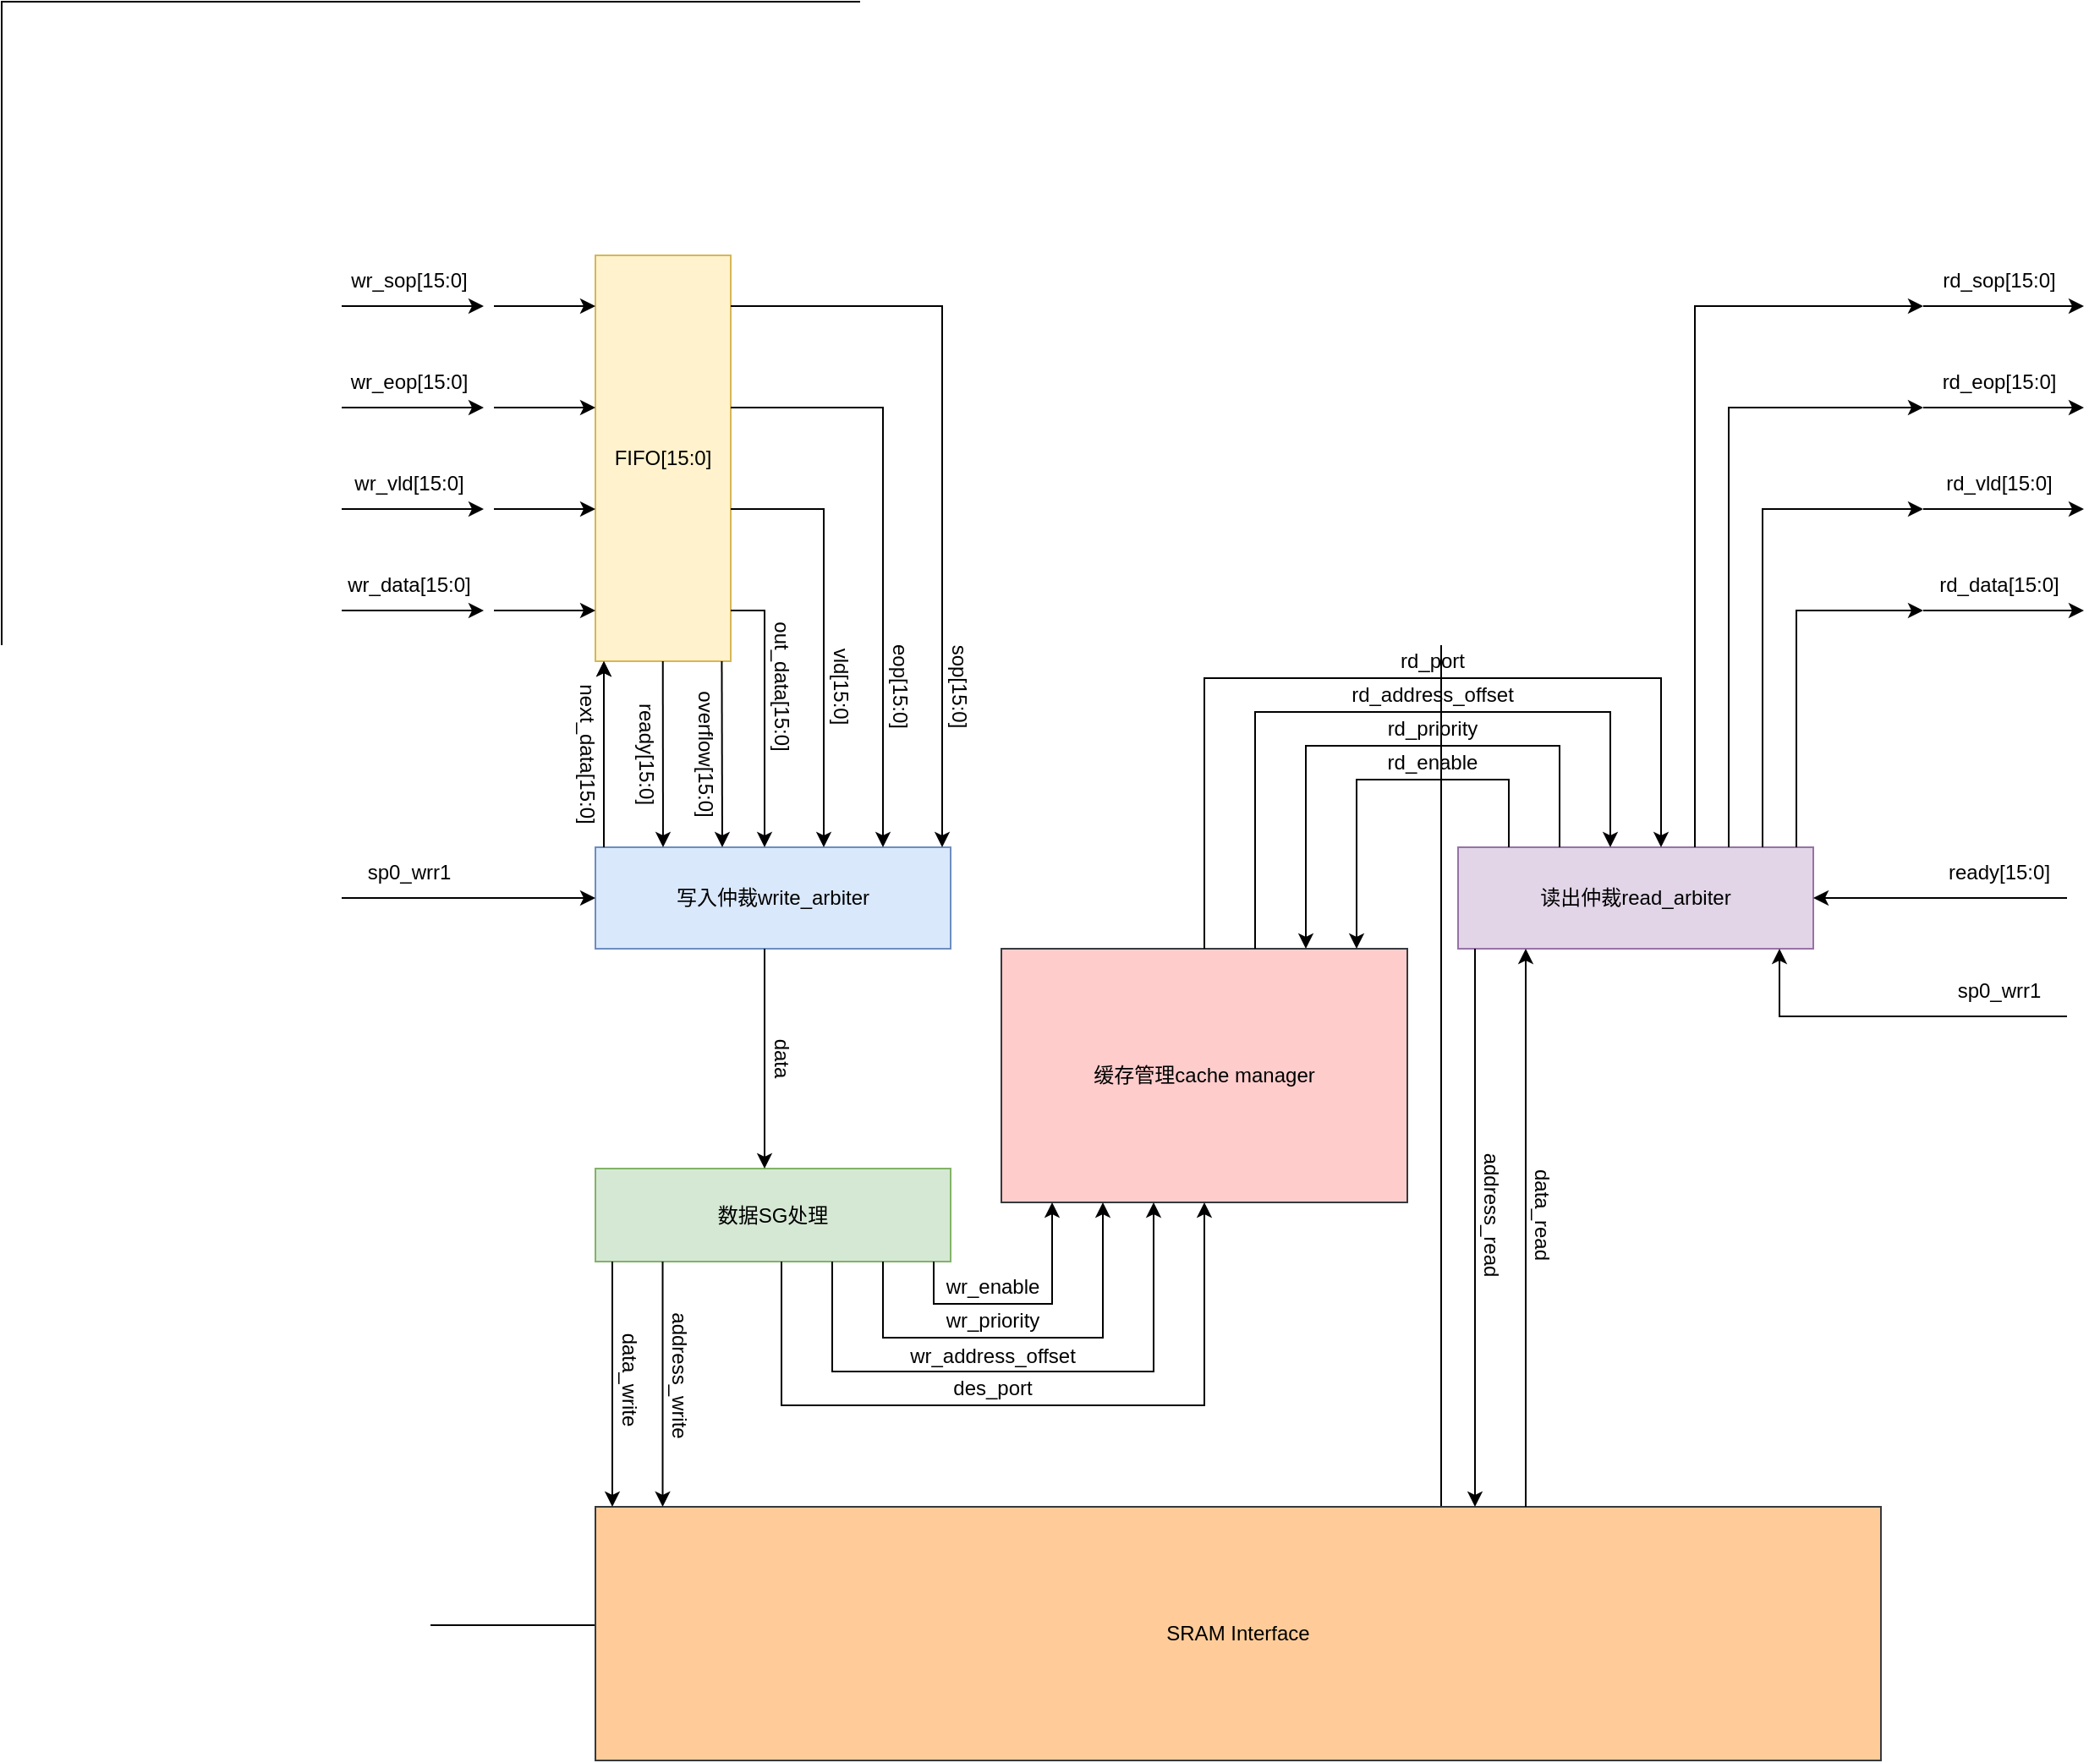 <mxfile>
    <diagram name="第 1 页" id="LNxoq8Z5KTDZgZWnhmVK">
        <mxGraphModel dx="1477" dy="1517" grid="1" gridSize="10" guides="1" tooltips="1" connect="1" arrows="1" fold="1" page="1" pageScale="1" pageWidth="827" pageHeight="1169" math="0" shadow="0">
            <root>
                <mxCell id="0"/>
                <mxCell id="1" parent="0"/>
                <mxCell id="Xa9JNl0mBxAjoNSokAnq-2" value="" style="rounded=0;whiteSpace=wrap;html=1;fillColor=none;connectable=0;" parent="1" vertex="1">
                    <mxGeometry x="-191" y="-20" width="851" height="960" as="geometry"/>
                </mxCell>
                <mxCell id="Xa9JNl0mBxAjoNSokAnq-7" value="wr_sop[15:0]" style="text;html=1;align=center;verticalAlign=middle;whiteSpace=wrap;rounded=0;" parent="1" vertex="1">
                    <mxGeometry x="20" y="130" width="60" height="30" as="geometry"/>
                </mxCell>
                <mxCell id="Xa9JNl0mBxAjoNSokAnq-9" value="wr_eop[15:0]" style="text;html=1;align=center;verticalAlign=middle;whiteSpace=wrap;rounded=0;" parent="1" vertex="1">
                    <mxGeometry x="20" y="190" width="60" height="30" as="geometry"/>
                </mxCell>
                <mxCell id="Xa9JNl0mBxAjoNSokAnq-11" value="wr_vld[15:0]" style="text;html=1;align=center;verticalAlign=middle;whiteSpace=wrap;rounded=0;" parent="1" vertex="1">
                    <mxGeometry x="20" y="250" width="60" height="30" as="geometry"/>
                </mxCell>
                <mxCell id="Xa9JNl0mBxAjoNSokAnq-13" value="wr_data[15:0]" style="text;html=1;align=center;verticalAlign=middle;whiteSpace=wrap;rounded=0;" parent="1" vertex="1">
                    <mxGeometry x="20" y="310" width="60" height="30" as="geometry"/>
                </mxCell>
                <mxCell id="Xa9JNl0mBxAjoNSokAnq-14" value="FIFO[15:0]" style="rounded=0;whiteSpace=wrap;html=1;fillColor=#fff2cc;strokeColor=#d6b656;connectable=0;" parent="1" vertex="1">
                    <mxGeometry x="160" y="130" width="80" height="240" as="geometry"/>
                </mxCell>
                <mxCell id="Xa9JNl0mBxAjoNSokAnq-27" value="" style="endArrow=classic;html=1;rounded=0;" parent="1" edge="1">
                    <mxGeometry width="50" height="50" relative="1" as="geometry">
                        <mxPoint x="10" y="220" as="sourcePoint"/>
                        <mxPoint x="94" y="220" as="targetPoint"/>
                    </mxGeometry>
                </mxCell>
                <mxCell id="Xa9JNl0mBxAjoNSokAnq-28" value="" style="endArrow=classic;html=1;rounded=0;" parent="1" edge="1">
                    <mxGeometry width="50" height="50" relative="1" as="geometry">
                        <mxPoint x="10" y="160" as="sourcePoint"/>
                        <mxPoint x="94" y="160" as="targetPoint"/>
                    </mxGeometry>
                </mxCell>
                <mxCell id="Xa9JNl0mBxAjoNSokAnq-29" value="" style="endArrow=classic;html=1;rounded=0;" parent="1" edge="1">
                    <mxGeometry width="50" height="50" relative="1" as="geometry">
                        <mxPoint x="10" y="280" as="sourcePoint"/>
                        <mxPoint x="94" y="280" as="targetPoint"/>
                    </mxGeometry>
                </mxCell>
                <mxCell id="Xa9JNl0mBxAjoNSokAnq-30" value="" style="endArrow=classic;html=1;rounded=0;" parent="1" edge="1">
                    <mxGeometry width="50" height="50" relative="1" as="geometry">
                        <mxPoint x="10" y="340" as="sourcePoint"/>
                        <mxPoint x="94" y="340" as="targetPoint"/>
                    </mxGeometry>
                </mxCell>
                <mxCell id="Xa9JNl0mBxAjoNSokAnq-31" value="" style="endArrow=classic;html=1;rounded=0;" parent="1" edge="1">
                    <mxGeometry width="50" height="50" relative="1" as="geometry">
                        <mxPoint x="100" y="160" as="sourcePoint"/>
                        <mxPoint x="160" y="160" as="targetPoint"/>
                    </mxGeometry>
                </mxCell>
                <mxCell id="Xa9JNl0mBxAjoNSokAnq-32" value="" style="endArrow=classic;html=1;rounded=0;" parent="1" edge="1">
                    <mxGeometry width="50" height="50" relative="1" as="geometry">
                        <mxPoint x="100" y="220" as="sourcePoint"/>
                        <mxPoint x="160" y="220" as="targetPoint"/>
                    </mxGeometry>
                </mxCell>
                <mxCell id="Xa9JNl0mBxAjoNSokAnq-33" value="" style="endArrow=classic;html=1;rounded=0;" parent="1" edge="1">
                    <mxGeometry width="50" height="50" relative="1" as="geometry">
                        <mxPoint x="100" y="280" as="sourcePoint"/>
                        <mxPoint x="160" y="280" as="targetPoint"/>
                    </mxGeometry>
                </mxCell>
                <mxCell id="Xa9JNl0mBxAjoNSokAnq-34" value="" style="endArrow=classic;html=1;rounded=0;" parent="1" edge="1">
                    <mxGeometry width="50" height="50" relative="1" as="geometry">
                        <mxPoint x="100" y="340" as="sourcePoint"/>
                        <mxPoint x="160" y="340" as="targetPoint"/>
                    </mxGeometry>
                </mxCell>
                <mxCell id="Xa9JNl0mBxAjoNSokAnq-35" value="写入仲裁write_arbiter" style="rounded=0;whiteSpace=wrap;html=1;connectable=0;fillColor=#dae8fc;strokeColor=#6c8ebf;" parent="1" vertex="1">
                    <mxGeometry x="160" y="480" width="210" height="60" as="geometry"/>
                </mxCell>
                <mxCell id="Xa9JNl0mBxAjoNSokAnq-37" value="" style="endArrow=classic;html=1;rounded=0;" parent="1" edge="1">
                    <mxGeometry width="50" height="50" relative="1" as="geometry">
                        <mxPoint x="165" y="440" as="sourcePoint"/>
                        <mxPoint x="165" y="370" as="targetPoint"/>
                    </mxGeometry>
                </mxCell>
                <mxCell id="Xa9JNl0mBxAjoNSokAnq-38" value="next_data[15:0]" style="text;html=1;align=center;verticalAlign=middle;whiteSpace=wrap;rounded=0;rotation=90;" parent="1" vertex="1">
                    <mxGeometry x="125" y="410" width="60" height="30" as="geometry"/>
                </mxCell>
                <mxCell id="Xa9JNl0mBxAjoNSokAnq-41" value="" style="endArrow=classic;html=1;rounded=0;" parent="1" edge="1">
                    <mxGeometry width="50" height="50" relative="1" as="geometry">
                        <mxPoint x="240" y="340" as="sourcePoint"/>
                        <mxPoint x="260" y="480" as="targetPoint"/>
                        <Array as="points">
                            <mxPoint x="260" y="340"/>
                        </Array>
                    </mxGeometry>
                </mxCell>
                <mxCell id="Xa9JNl0mBxAjoNSokAnq-43" value="" style="endArrow=classic;html=1;rounded=0;movable=1;resizable=1;rotatable=1;deletable=1;editable=1;locked=0;connectable=1;" parent="1" edge="1">
                    <mxGeometry width="50" height="50" relative="1" as="geometry">
                        <mxPoint x="240" y="280" as="sourcePoint"/>
                        <mxPoint x="295" y="480" as="targetPoint"/>
                        <Array as="points">
                            <mxPoint x="295" y="280"/>
                        </Array>
                    </mxGeometry>
                </mxCell>
                <mxCell id="Xa9JNl0mBxAjoNSokAnq-44" value="" style="endArrow=classic;html=1;rounded=0;" parent="1" edge="1">
                    <mxGeometry width="50" height="50" relative="1" as="geometry">
                        <mxPoint x="240" y="220" as="sourcePoint"/>
                        <mxPoint x="330" y="480" as="targetPoint"/>
                        <Array as="points">
                            <mxPoint x="330" y="220"/>
                        </Array>
                    </mxGeometry>
                </mxCell>
                <mxCell id="Xa9JNl0mBxAjoNSokAnq-48" value="" style="endArrow=classic;html=1;rounded=0;" parent="1" edge="1">
                    <mxGeometry width="50" height="50" relative="1" as="geometry">
                        <mxPoint x="240" y="160" as="sourcePoint"/>
                        <mxPoint x="365" y="480" as="targetPoint"/>
                        <Array as="points">
                            <mxPoint x="365" y="160"/>
                        </Array>
                    </mxGeometry>
                </mxCell>
                <mxCell id="Xa9JNl0mBxAjoNSokAnq-49" value="out_data[15:0]" style="text;html=1;align=center;verticalAlign=middle;whiteSpace=wrap;rounded=0;flipV=0;rotation=90;" parent="1" vertex="1">
                    <mxGeometry x="240" y="370" width="60" height="30" as="geometry"/>
                </mxCell>
                <mxCell id="Xa9JNl0mBxAjoNSokAnq-50" value="vld[15:0]" style="text;html=1;align=center;verticalAlign=middle;whiteSpace=wrap;rounded=0;rotation=90;" parent="1" vertex="1">
                    <mxGeometry x="275" y="370" width="60" height="30" as="geometry"/>
                </mxCell>
                <mxCell id="Xa9JNl0mBxAjoNSokAnq-51" value="eop[15:0]" style="text;html=1;align=center;verticalAlign=middle;whiteSpace=wrap;rounded=0;rotation=90;" parent="1" vertex="1">
                    <mxGeometry x="310" y="370" width="60" height="30" as="geometry"/>
                </mxCell>
                <mxCell id="Xa9JNl0mBxAjoNSokAnq-52" value="sop[15:0]" style="text;html=1;align=center;verticalAlign=middle;whiteSpace=wrap;rounded=0;rotation=90;" parent="1" vertex="1">
                    <mxGeometry x="345" y="370" width="60" height="30" as="geometry"/>
                </mxCell>
                <mxCell id="Xa9JNl0mBxAjoNSokAnq-54" value="" style="endArrow=classic;html=1;rounded=0;" parent="1" edge="1">
                    <mxGeometry width="50" height="50" relative="1" as="geometry">
                        <mxPoint x="199.86" y="370" as="sourcePoint"/>
                        <mxPoint x="200" y="480" as="targetPoint"/>
                    </mxGeometry>
                </mxCell>
                <mxCell id="Xa9JNl0mBxAjoNSokAnq-56" value="ready[15:0]" style="text;html=1;align=center;verticalAlign=middle;whiteSpace=wrap;rounded=0;rotation=90;" parent="1" vertex="1">
                    <mxGeometry x="160" y="410" width="60" height="30" as="geometry"/>
                </mxCell>
                <mxCell id="Xa9JNl0mBxAjoNSokAnq-57" value="overflow[15:0]" style="text;html=1;align=center;verticalAlign=middle;whiteSpace=wrap;rounded=0;rotation=90;" parent="1" vertex="1">
                    <mxGeometry x="195" y="410" width="60" height="30" as="geometry"/>
                </mxCell>
                <mxCell id="Xa9JNl0mBxAjoNSokAnq-58" value="" style="endArrow=classic;html=1;rounded=0;" parent="1" edge="1">
                    <mxGeometry width="50" height="50" relative="1" as="geometry">
                        <mxPoint x="165" y="480" as="sourcePoint"/>
                        <mxPoint x="165" y="370" as="targetPoint"/>
                    </mxGeometry>
                </mxCell>
                <mxCell id="Xa9JNl0mBxAjoNSokAnq-60" value="" style="endArrow=classic;html=1;rounded=0;" parent="1" edge="1">
                    <mxGeometry width="50" height="50" relative="1" as="geometry">
                        <mxPoint x="234.72" y="370" as="sourcePoint"/>
                        <mxPoint x="235" y="480" as="targetPoint"/>
                    </mxGeometry>
                </mxCell>
                <mxCell id="Xa9JNl0mBxAjoNSokAnq-61" value="数据SG处理" style="rounded=0;whiteSpace=wrap;html=1;connectable=0;fillColor=#d5e8d4;strokeColor=#82b366;" parent="1" vertex="1">
                    <mxGeometry x="160" y="670" width="210" height="55" as="geometry"/>
                </mxCell>
                <mxCell id="Xa9JNl0mBxAjoNSokAnq-62" value="SRAM Interface" style="rounded=0;whiteSpace=wrap;html=1;connectable=0;fillColor=#ffcc99;strokeColor=#36393d;" parent="1" vertex="1">
                    <mxGeometry x="160" y="870" width="760" height="150" as="geometry"/>
                </mxCell>
                <mxCell id="Xa9JNl0mBxAjoNSokAnq-63" value="" style="endArrow=classic;html=1;rounded=0;" parent="1" edge="1">
                    <mxGeometry width="50" height="50" relative="1" as="geometry">
                        <mxPoint x="260" y="540" as="sourcePoint"/>
                        <mxPoint x="260" y="670" as="targetPoint"/>
                    </mxGeometry>
                </mxCell>
                <mxCell id="Xa9JNl0mBxAjoNSokAnq-65" value="data" style="text;html=1;align=center;verticalAlign=middle;whiteSpace=wrap;rounded=0;rotation=90;" parent="1" vertex="1">
                    <mxGeometry x="240" y="590" width="60" height="30" as="geometry"/>
                </mxCell>
                <mxCell id="Xa9JNl0mBxAjoNSokAnq-66" value="" style="endArrow=classic;html=1;rounded=0;" parent="1" edge="1">
                    <mxGeometry width="50" height="50" relative="1" as="geometry">
                        <mxPoint x="170" y="725" as="sourcePoint"/>
                        <mxPoint x="170" y="870" as="targetPoint"/>
                    </mxGeometry>
                </mxCell>
                <mxCell id="Xa9JNl0mBxAjoNSokAnq-67" value="" style="endArrow=classic;html=1;rounded=0;" parent="1" edge="1">
                    <mxGeometry width="50" height="50" relative="1" as="geometry">
                        <mxPoint x="199.76" y="725" as="sourcePoint"/>
                        <mxPoint x="199.76" y="870" as="targetPoint"/>
                    </mxGeometry>
                </mxCell>
                <mxCell id="Xa9JNl0mBxAjoNSokAnq-68" value="data_write" style="text;html=1;align=center;verticalAlign=middle;whiteSpace=wrap;rounded=0;rotation=90;" parent="1" vertex="1">
                    <mxGeometry x="150" y="780" width="60" height="30" as="geometry"/>
                </mxCell>
                <mxCell id="Xa9JNl0mBxAjoNSokAnq-69" value="address_write" style="text;html=1;align=center;verticalAlign=middle;whiteSpace=wrap;rounded=0;rotation=90;" parent="1" vertex="1">
                    <mxGeometry x="180" y="777.5" width="60" height="30" as="geometry"/>
                </mxCell>
                <mxCell id="Xa9JNl0mBxAjoNSokAnq-70" value="缓存管理cache manager" style="rounded=0;whiteSpace=wrap;html=1;fillColor=#ffcccc;strokeColor=#36393d;connectable=0;" parent="1" vertex="1">
                    <mxGeometry x="400" y="540" width="240" height="150" as="geometry"/>
                </mxCell>
                <mxCell id="Xa9JNl0mBxAjoNSokAnq-76" value="" style="endArrow=classic;html=1;rounded=0;" parent="1" edge="1">
                    <mxGeometry width="50" height="50" relative="1" as="geometry">
                        <mxPoint x="360" y="725" as="sourcePoint"/>
                        <mxPoint x="430" y="690" as="targetPoint"/>
                        <Array as="points">
                            <mxPoint x="360" y="750"/>
                            <mxPoint x="430" y="750"/>
                        </Array>
                    </mxGeometry>
                </mxCell>
                <mxCell id="Xa9JNl0mBxAjoNSokAnq-77" value="wr_enable" style="text;html=1;align=center;verticalAlign=middle;whiteSpace=wrap;rounded=0;" parent="1" vertex="1">
                    <mxGeometry x="365" y="725" width="60" height="30" as="geometry"/>
                </mxCell>
                <mxCell id="vOSgD_qvH9L6cquWI7Vn-1" value="" style="endArrow=classic;html=1;rounded=0;" parent="1" edge="1">
                    <mxGeometry width="50" height="50" relative="1" as="geometry">
                        <mxPoint x="330" y="725" as="sourcePoint"/>
                        <mxPoint x="460" y="690" as="targetPoint"/>
                        <Array as="points">
                            <mxPoint x="330" y="770"/>
                            <mxPoint x="460" y="770"/>
                        </Array>
                    </mxGeometry>
                </mxCell>
                <mxCell id="vOSgD_qvH9L6cquWI7Vn-2" value="wr_priority" style="text;html=1;align=center;verticalAlign=middle;whiteSpace=wrap;rounded=0;" parent="1" vertex="1">
                    <mxGeometry x="365" y="745" width="60" height="30" as="geometry"/>
                </mxCell>
                <mxCell id="vOSgD_qvH9L6cquWI7Vn-3" value="" style="endArrow=classic;html=1;rounded=0;" parent="1" edge="1">
                    <mxGeometry width="50" height="50" relative="1" as="geometry">
                        <mxPoint x="300" y="725" as="sourcePoint"/>
                        <mxPoint x="490" y="690" as="targetPoint"/>
                        <Array as="points">
                            <mxPoint x="300" y="790"/>
                            <mxPoint x="490" y="790"/>
                        </Array>
                    </mxGeometry>
                </mxCell>
                <mxCell id="vOSgD_qvH9L6cquWI7Vn-4" value="wr_address_offset" style="text;html=1;align=center;verticalAlign=middle;whiteSpace=wrap;rounded=0;" parent="1" vertex="1">
                    <mxGeometry x="365" y="766" width="60" height="30" as="geometry"/>
                </mxCell>
                <mxCell id="vOSgD_qvH9L6cquWI7Vn-5" value="" style="endArrow=classic;html=1;rounded=0;" parent="1" edge="1">
                    <mxGeometry width="50" height="50" relative="1" as="geometry">
                        <mxPoint x="270" y="725" as="sourcePoint"/>
                        <mxPoint x="520" y="690" as="targetPoint"/>
                        <Array as="points">
                            <mxPoint x="270" y="810"/>
                            <mxPoint x="520" y="810"/>
                        </Array>
                    </mxGeometry>
                </mxCell>
                <mxCell id="vOSgD_qvH9L6cquWI7Vn-6" value="des_port" style="text;html=1;align=center;verticalAlign=middle;whiteSpace=wrap;rounded=0;" parent="1" vertex="1">
                    <mxGeometry x="365" y="785" width="60" height="30" as="geometry"/>
                </mxCell>
                <mxCell id="vOSgD_qvH9L6cquWI7Vn-7" value="" style="endArrow=classic;html=1;rounded=0;" parent="1" edge="1">
                    <mxGeometry width="50" height="50" relative="1" as="geometry">
                        <mxPoint x="10" y="510" as="sourcePoint"/>
                        <mxPoint x="160" y="510" as="targetPoint"/>
                    </mxGeometry>
                </mxCell>
                <mxCell id="vOSgD_qvH9L6cquWI7Vn-8" value="sp0_wrr1" style="text;html=1;align=center;verticalAlign=middle;whiteSpace=wrap;rounded=0;" parent="1" vertex="1">
                    <mxGeometry x="20" y="480" width="60" height="30" as="geometry"/>
                </mxCell>
                <mxCell id="vOSgD_qvH9L6cquWI7Vn-9" value="读出仲裁read_arbiter" style="rounded=0;whiteSpace=wrap;html=1;fillColor=#e1d5e7;strokeColor=#9673a6;connectable=0;" parent="1" vertex="1">
                    <mxGeometry x="670" y="480" width="210" height="60" as="geometry"/>
                </mxCell>
                <mxCell id="vOSgD_qvH9L6cquWI7Vn-10" value="" style="endArrow=classic;html=1;rounded=0;" parent="1" edge="1">
                    <mxGeometry width="50" height="50" relative="1" as="geometry">
                        <mxPoint x="680" y="540" as="sourcePoint"/>
                        <mxPoint x="680" y="870" as="targetPoint"/>
                    </mxGeometry>
                </mxCell>
                <mxCell id="vOSgD_qvH9L6cquWI7Vn-11" value="address_read" style="text;html=1;align=center;verticalAlign=middle;whiteSpace=wrap;rounded=0;rotation=90;" parent="1" vertex="1">
                    <mxGeometry x="660" y="682.5" width="60" height="30" as="geometry"/>
                </mxCell>
                <mxCell id="vOSgD_qvH9L6cquWI7Vn-12" value="" style="endArrow=classic;html=1;rounded=0;" parent="1" edge="1">
                    <mxGeometry width="50" height="50" relative="1" as="geometry">
                        <mxPoint x="710" y="870" as="sourcePoint"/>
                        <mxPoint x="710" y="540" as="targetPoint"/>
                    </mxGeometry>
                </mxCell>
                <mxCell id="vOSgD_qvH9L6cquWI7Vn-13" value="data_read" style="text;html=1;align=center;verticalAlign=middle;whiteSpace=wrap;rounded=0;rotation=90;" parent="1" vertex="1">
                    <mxGeometry x="690" y="682.5" width="60" height="30" as="geometry"/>
                </mxCell>
                <mxCell id="vOSgD_qvH9L6cquWI7Vn-14" value="" style="endArrow=classic;html=1;rounded=0;" parent="1" edge="1">
                    <mxGeometry width="50" height="50" relative="1" as="geometry">
                        <mxPoint x="700" y="480" as="sourcePoint"/>
                        <mxPoint x="610" y="540" as="targetPoint"/>
                        <Array as="points">
                            <mxPoint x="700" y="440"/>
                            <mxPoint x="610" y="440"/>
                        </Array>
                    </mxGeometry>
                </mxCell>
                <mxCell id="vOSgD_qvH9L6cquWI7Vn-15" value="rd_enable" style="text;html=1;align=center;verticalAlign=middle;whiteSpace=wrap;rounded=0;" parent="1" vertex="1">
                    <mxGeometry x="625" y="415" width="60" height="30" as="geometry"/>
                </mxCell>
                <mxCell id="vOSgD_qvH9L6cquWI7Vn-16" value="" style="endArrow=classic;html=1;rounded=0;" parent="1" edge="1">
                    <mxGeometry width="50" height="50" relative="1" as="geometry">
                        <mxPoint x="730" y="480" as="sourcePoint"/>
                        <mxPoint x="580" y="540" as="targetPoint"/>
                        <Array as="points">
                            <mxPoint x="730" y="420"/>
                            <mxPoint x="580" y="420"/>
                        </Array>
                    </mxGeometry>
                </mxCell>
                <mxCell id="vOSgD_qvH9L6cquWI7Vn-17" value="rd_priority" style="text;html=1;align=center;verticalAlign=middle;whiteSpace=wrap;rounded=0;" parent="1" vertex="1">
                    <mxGeometry x="625" y="395" width="60" height="30" as="geometry"/>
                </mxCell>
                <mxCell id="vOSgD_qvH9L6cquWI7Vn-18" value="" style="endArrow=classic;html=1;rounded=0;" parent="1" edge="1">
                    <mxGeometry width="50" height="50" relative="1" as="geometry">
                        <mxPoint x="550" y="540" as="sourcePoint"/>
                        <mxPoint x="760" y="480" as="targetPoint"/>
                        <Array as="points">
                            <mxPoint x="550" y="400"/>
                            <mxPoint x="760" y="400"/>
                        </Array>
                    </mxGeometry>
                </mxCell>
                <mxCell id="vOSgD_qvH9L6cquWI7Vn-19" value="rd_address_offset" style="text;html=1;align=center;verticalAlign=middle;whiteSpace=wrap;rounded=0;" parent="1" vertex="1">
                    <mxGeometry x="625" y="375" width="60" height="30" as="geometry"/>
                </mxCell>
                <mxCell id="vOSgD_qvH9L6cquWI7Vn-20" value="" style="endArrow=classic;html=1;rounded=0;" parent="1" edge="1">
                    <mxGeometry width="50" height="50" relative="1" as="geometry">
                        <mxPoint x="520" y="540" as="sourcePoint"/>
                        <mxPoint x="790" y="480" as="targetPoint"/>
                        <Array as="points">
                            <mxPoint x="520" y="380"/>
                            <mxPoint x="790" y="380"/>
                        </Array>
                    </mxGeometry>
                </mxCell>
                <mxCell id="vOSgD_qvH9L6cquWI7Vn-21" value="rd_port" style="text;html=1;align=center;verticalAlign=middle;whiteSpace=wrap;rounded=0;" parent="1" vertex="1">
                    <mxGeometry x="625" y="355" width="60" height="30" as="geometry"/>
                </mxCell>
                <mxCell id="vOSgD_qvH9L6cquWI7Vn-22" value="" style="endArrow=classic;html=1;rounded=0;" parent="1" edge="1">
                    <mxGeometry width="50" height="50" relative="1" as="geometry">
                        <mxPoint x="1030" y="510" as="sourcePoint"/>
                        <mxPoint x="880" y="510" as="targetPoint"/>
                    </mxGeometry>
                </mxCell>
                <mxCell id="vOSgD_qvH9L6cquWI7Vn-23" value="ready[15:0]" style="text;html=1;align=center;verticalAlign=middle;whiteSpace=wrap;rounded=0;" parent="1" vertex="1">
                    <mxGeometry x="960" y="480" width="60" height="30" as="geometry"/>
                </mxCell>
                <mxCell id="vOSgD_qvH9L6cquWI7Vn-24" value="" style="endArrow=classic;html=1;rounded=0;" parent="1" edge="1">
                    <mxGeometry width="50" height="50" relative="1" as="geometry">
                        <mxPoint x="810" y="480" as="sourcePoint"/>
                        <mxPoint x="945" y="160" as="targetPoint"/>
                        <Array as="points">
                            <mxPoint x="810" y="160"/>
                        </Array>
                    </mxGeometry>
                </mxCell>
                <mxCell id="vOSgD_qvH9L6cquWI7Vn-25" value="" style="endArrow=classic;html=1;rounded=0;" parent="1" edge="1">
                    <mxGeometry width="50" height="50" relative="1" as="geometry">
                        <mxPoint x="830" y="480" as="sourcePoint"/>
                        <mxPoint x="945" y="220" as="targetPoint"/>
                        <Array as="points">
                            <mxPoint x="830" y="220"/>
                        </Array>
                    </mxGeometry>
                </mxCell>
                <mxCell id="vOSgD_qvH9L6cquWI7Vn-26" value="" style="endArrow=classic;html=1;rounded=0;" parent="1" edge="1">
                    <mxGeometry width="50" height="50" relative="1" as="geometry">
                        <mxPoint x="850" y="480" as="sourcePoint"/>
                        <mxPoint x="945" y="280" as="targetPoint"/>
                        <Array as="points">
                            <mxPoint x="850" y="280"/>
                        </Array>
                    </mxGeometry>
                </mxCell>
                <mxCell id="vOSgD_qvH9L6cquWI7Vn-27" value="" style="endArrow=classic;html=1;rounded=0;" parent="1" edge="1">
                    <mxGeometry width="50" height="50" relative="1" as="geometry">
                        <mxPoint x="870" y="480" as="sourcePoint"/>
                        <mxPoint x="945" y="340" as="targetPoint"/>
                        <Array as="points">
                            <mxPoint x="870" y="340"/>
                        </Array>
                    </mxGeometry>
                </mxCell>
                <mxCell id="vOSgD_qvH9L6cquWI7Vn-28" value="rd_sop[15:0]" style="text;html=1;align=center;verticalAlign=middle;whiteSpace=wrap;rounded=0;" parent="1" vertex="1">
                    <mxGeometry x="960" y="130" width="60" height="30" as="geometry"/>
                </mxCell>
                <mxCell id="vOSgD_qvH9L6cquWI7Vn-29" value="" style="endArrow=classic;html=1;rounded=0;" parent="1" edge="1">
                    <mxGeometry width="50" height="50" relative="1" as="geometry">
                        <mxPoint x="945" y="160" as="sourcePoint"/>
                        <mxPoint x="1040" y="160" as="targetPoint"/>
                    </mxGeometry>
                </mxCell>
                <mxCell id="vOSgD_qvH9L6cquWI7Vn-30" value="" style="endArrow=classic;html=1;rounded=0;" parent="1" edge="1">
                    <mxGeometry width="50" height="50" relative="1" as="geometry">
                        <mxPoint x="945" y="220" as="sourcePoint"/>
                        <mxPoint x="1040" y="220" as="targetPoint"/>
                    </mxGeometry>
                </mxCell>
                <mxCell id="vOSgD_qvH9L6cquWI7Vn-32" value="" style="endArrow=classic;html=1;rounded=0;" parent="1" edge="1">
                    <mxGeometry width="50" height="50" relative="1" as="geometry">
                        <mxPoint x="945" y="280" as="sourcePoint"/>
                        <mxPoint x="1040" y="280" as="targetPoint"/>
                    </mxGeometry>
                </mxCell>
                <mxCell id="vOSgD_qvH9L6cquWI7Vn-33" value="" style="endArrow=classic;html=1;rounded=0;" parent="1" edge="1">
                    <mxGeometry width="50" height="50" relative="1" as="geometry">
                        <mxPoint x="945" y="340" as="sourcePoint"/>
                        <mxPoint x="1040" y="340" as="targetPoint"/>
                    </mxGeometry>
                </mxCell>
                <mxCell id="vOSgD_qvH9L6cquWI7Vn-34" value="rd_eop[15:0]" style="text;html=1;align=center;verticalAlign=middle;whiteSpace=wrap;rounded=0;" parent="1" vertex="1">
                    <mxGeometry x="960" y="190" width="60" height="30" as="geometry"/>
                </mxCell>
                <mxCell id="vOSgD_qvH9L6cquWI7Vn-35" value="rd_vld[15:0]" style="text;html=1;align=center;verticalAlign=middle;whiteSpace=wrap;rounded=0;" parent="1" vertex="1">
                    <mxGeometry x="960" y="250" width="60" height="30" as="geometry"/>
                </mxCell>
                <mxCell id="vOSgD_qvH9L6cquWI7Vn-36" value="rd_data[15:0]" style="text;html=1;align=center;verticalAlign=middle;whiteSpace=wrap;rounded=0;" parent="1" vertex="1">
                    <mxGeometry x="960" y="310" width="60" height="30" as="geometry"/>
                </mxCell>
                <mxCell id="vOSgD_qvH9L6cquWI7Vn-46" value="" style="endArrow=classic;html=1;rounded=0;" parent="1" edge="1">
                    <mxGeometry width="50" height="50" relative="1" as="geometry">
                        <mxPoint x="1030" y="580" as="sourcePoint"/>
                        <mxPoint x="860" y="540" as="targetPoint"/>
                        <Array as="points">
                            <mxPoint x="860" y="580"/>
                        </Array>
                    </mxGeometry>
                </mxCell>
                <mxCell id="vOSgD_qvH9L6cquWI7Vn-47" value="sp0_wrr1" style="text;html=1;align=center;verticalAlign=middle;whiteSpace=wrap;rounded=0;" parent="1" vertex="1">
                    <mxGeometry x="960" y="550" width="60" height="30" as="geometry"/>
                </mxCell>
            </root>
        </mxGraphModel>
    </diagram>
</mxfile>